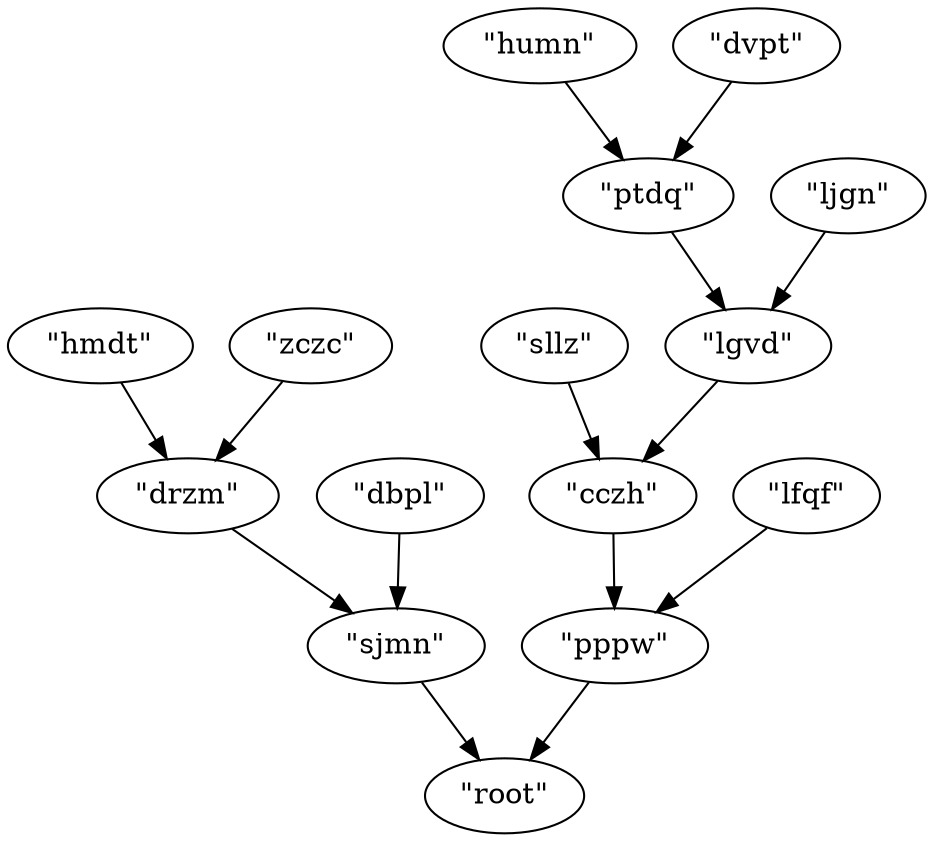 digraph {
    0 [ label = "\"pppw\"" ]
    1 [ label = "\"root\"" ]
    2 [ label = "\"sjmn\"" ]
    3 [ label = "\"sllz\"" ]
    4 [ label = "\"cczh\"" ]
    5 [ label = "\"lgvd\"" ]
    6 [ label = "\"humn\"" ]
    7 [ label = "\"ptdq\"" ]
    8 [ label = "\"dvpt\"" ]
    9 [ label = "\"drzm\"" ]
    10 [ label = "\"dbpl\"" ]
    11 [ label = "\"lfqf\"" ]
    12 [ label = "\"ljgn\"" ]
    13 [ label = "\"hmdt\"" ]
    14 [ label = "\"zczc\"" ]
    0 -> 1 [ ]
    2 -> 1 [ ]
    3 -> 4 [ ]
    5 -> 4 [ ]
    6 -> 7 [ ]
    8 -> 7 [ ]
    9 -> 2 [ ]
    10 -> 2 [ ]
    4 -> 0 [ ]
    11 -> 0 [ ]
    12 -> 5 [ ]
    7 -> 5 [ ]
    13 -> 9 [ ]
    14 -> 9 [ ]
}
